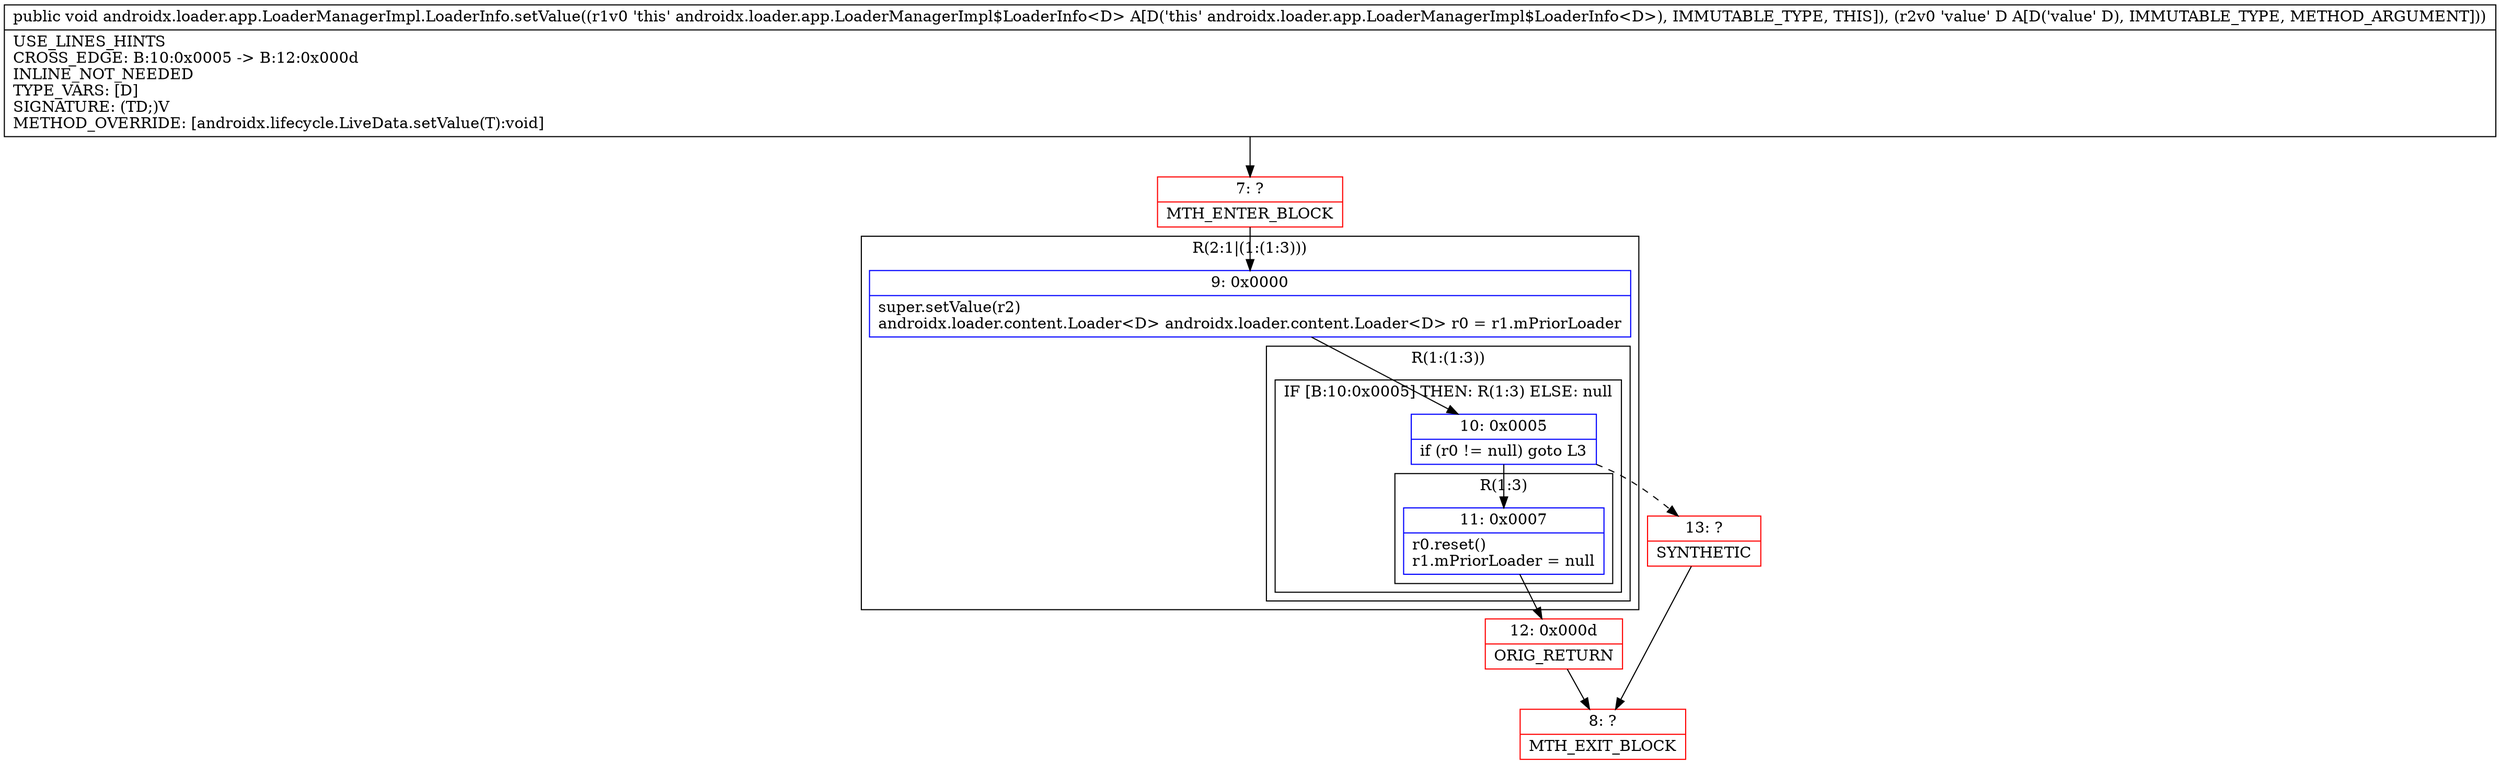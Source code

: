 digraph "CFG forandroidx.loader.app.LoaderManagerImpl.LoaderInfo.setValue(Ljava\/lang\/Object;)V" {
subgraph cluster_Region_1000635137 {
label = "R(2:1|(1:(1:3)))";
node [shape=record,color=blue];
Node_9 [shape=record,label="{9\:\ 0x0000|super.setValue(r2)\landroidx.loader.content.Loader\<D\> androidx.loader.content.Loader\<D\> r0 = r1.mPriorLoader\l}"];
subgraph cluster_Region_1553308858 {
label = "R(1:(1:3))";
node [shape=record,color=blue];
subgraph cluster_IfRegion_100692498 {
label = "IF [B:10:0x0005] THEN: R(1:3) ELSE: null";
node [shape=record,color=blue];
Node_10 [shape=record,label="{10\:\ 0x0005|if (r0 != null) goto L3\l}"];
subgraph cluster_Region_885756478 {
label = "R(1:3)";
node [shape=record,color=blue];
Node_11 [shape=record,label="{11\:\ 0x0007|r0.reset()\lr1.mPriorLoader = null\l}"];
}
}
}
}
Node_7 [shape=record,color=red,label="{7\:\ ?|MTH_ENTER_BLOCK\l}"];
Node_12 [shape=record,color=red,label="{12\:\ 0x000d|ORIG_RETURN\l}"];
Node_8 [shape=record,color=red,label="{8\:\ ?|MTH_EXIT_BLOCK\l}"];
Node_13 [shape=record,color=red,label="{13\:\ ?|SYNTHETIC\l}"];
MethodNode[shape=record,label="{public void androidx.loader.app.LoaderManagerImpl.LoaderInfo.setValue((r1v0 'this' androidx.loader.app.LoaderManagerImpl$LoaderInfo\<D\> A[D('this' androidx.loader.app.LoaderManagerImpl$LoaderInfo\<D\>), IMMUTABLE_TYPE, THIS]), (r2v0 'value' D A[D('value' D), IMMUTABLE_TYPE, METHOD_ARGUMENT]))  | USE_LINES_HINTS\lCROSS_EDGE: B:10:0x0005 \-\> B:12:0x000d\lINLINE_NOT_NEEDED\lTYPE_VARS: [D]\lSIGNATURE: (TD;)V\lMETHOD_OVERRIDE: [androidx.lifecycle.LiveData.setValue(T):void]\l}"];
MethodNode -> Node_7;Node_9 -> Node_10;
Node_10 -> Node_11;
Node_10 -> Node_13[style=dashed];
Node_11 -> Node_12;
Node_7 -> Node_9;
Node_12 -> Node_8;
Node_13 -> Node_8;
}

